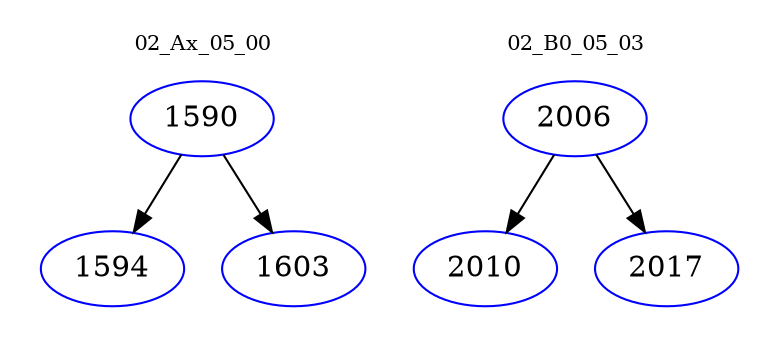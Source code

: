 digraph{
subgraph cluster_0 {
color = white
label = "02_Ax_05_00";
fontsize=10;
T0_1590 [label="1590", color="blue"]
T0_1590 -> T0_1594 [color="black"]
T0_1594 [label="1594", color="blue"]
T0_1590 -> T0_1603 [color="black"]
T0_1603 [label="1603", color="blue"]
}
subgraph cluster_1 {
color = white
label = "02_B0_05_03";
fontsize=10;
T1_2006 [label="2006", color="blue"]
T1_2006 -> T1_2010 [color="black"]
T1_2010 [label="2010", color="blue"]
T1_2006 -> T1_2017 [color="black"]
T1_2017 [label="2017", color="blue"]
}
}
